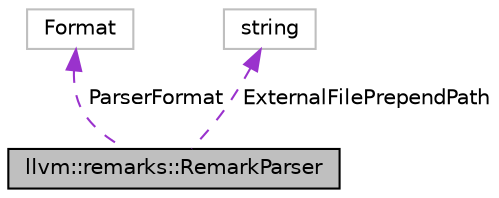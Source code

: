 digraph "llvm::remarks::RemarkParser"
{
 // LATEX_PDF_SIZE
  bgcolor="transparent";
  edge [fontname="Helvetica",fontsize="10",labelfontname="Helvetica",labelfontsize="10"];
  node [fontname="Helvetica",fontsize="10",shape=record];
  Node1 [label="llvm::remarks::RemarkParser",height=0.2,width=0.4,color="black", fillcolor="grey75", style="filled", fontcolor="black",tooltip="Parser used to parse a raw buffer to remarks::Remark objects."];
  Node2 -> Node1 [dir="back",color="darkorchid3",fontsize="10",style="dashed",label=" ParserFormat" ,fontname="Helvetica"];
  Node2 [label="Format",height=0.2,width=0.4,color="grey75",tooltip=" "];
  Node3 -> Node1 [dir="back",color="darkorchid3",fontsize="10",style="dashed",label=" ExternalFilePrependPath" ,fontname="Helvetica"];
  Node3 [label="string",height=0.2,width=0.4,color="grey75",tooltip=" "];
}
